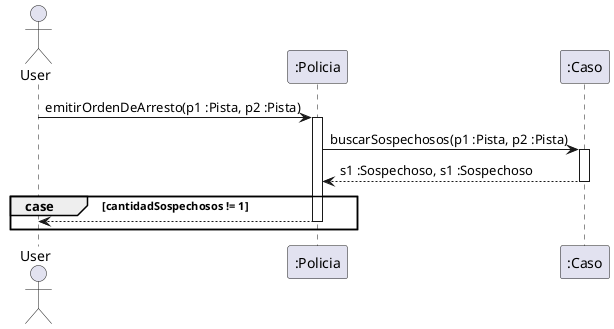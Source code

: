 @startuml

Actor User

User -> ":Policia" : emitirOrdenDeArresto(p1 :Pista, p2 :Pista)
Activate ":Policia"

":Policia" -> ":Caso" : buscarSospechosos(p1 :Pista, p2 :Pista)
activate ":Caso"

":Caso" --> ":Policia" : s1 :Sospechoso, s1 :Sospechoso
deactivate ":Caso"

group case [cantidadSospechosos != 1]

    ":Policia" --> User
    deactivate ":Policia"

end

@enduml